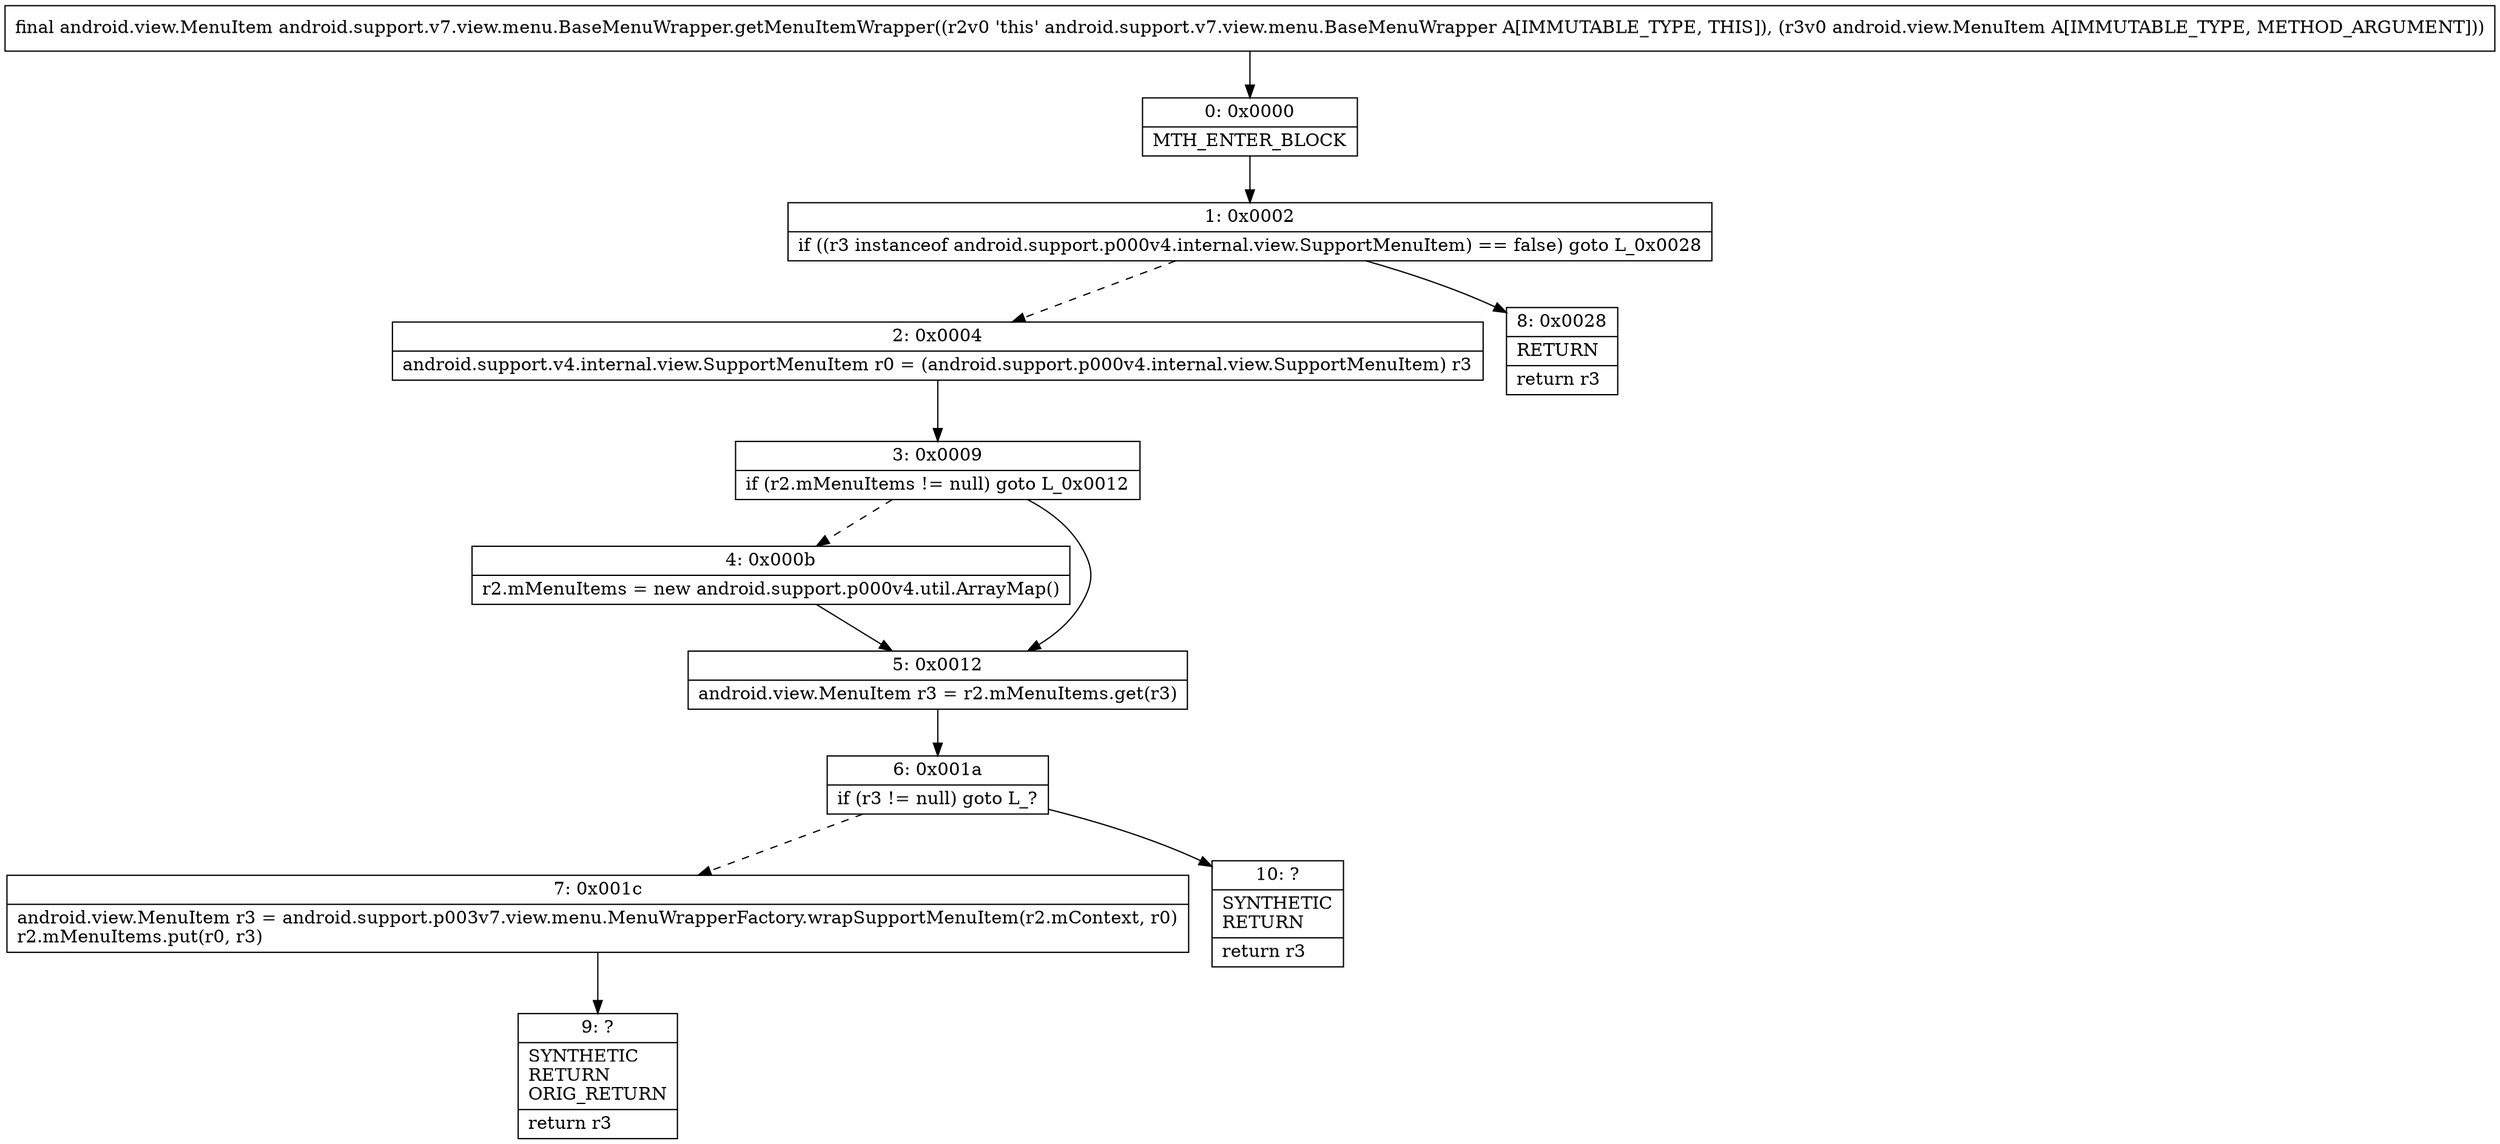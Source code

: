 digraph "CFG forandroid.support.v7.view.menu.BaseMenuWrapper.getMenuItemWrapper(Landroid\/view\/MenuItem;)Landroid\/view\/MenuItem;" {
Node_0 [shape=record,label="{0\:\ 0x0000|MTH_ENTER_BLOCK\l}"];
Node_1 [shape=record,label="{1\:\ 0x0002|if ((r3 instanceof android.support.p000v4.internal.view.SupportMenuItem) == false) goto L_0x0028\l}"];
Node_2 [shape=record,label="{2\:\ 0x0004|android.support.v4.internal.view.SupportMenuItem r0 = (android.support.p000v4.internal.view.SupportMenuItem) r3\l}"];
Node_3 [shape=record,label="{3\:\ 0x0009|if (r2.mMenuItems != null) goto L_0x0012\l}"];
Node_4 [shape=record,label="{4\:\ 0x000b|r2.mMenuItems = new android.support.p000v4.util.ArrayMap()\l}"];
Node_5 [shape=record,label="{5\:\ 0x0012|android.view.MenuItem r3 = r2.mMenuItems.get(r3)\l}"];
Node_6 [shape=record,label="{6\:\ 0x001a|if (r3 != null) goto L_?\l}"];
Node_7 [shape=record,label="{7\:\ 0x001c|android.view.MenuItem r3 = android.support.p003v7.view.menu.MenuWrapperFactory.wrapSupportMenuItem(r2.mContext, r0)\lr2.mMenuItems.put(r0, r3)\l}"];
Node_8 [shape=record,label="{8\:\ 0x0028|RETURN\l|return r3\l}"];
Node_9 [shape=record,label="{9\:\ ?|SYNTHETIC\lRETURN\lORIG_RETURN\l|return r3\l}"];
Node_10 [shape=record,label="{10\:\ ?|SYNTHETIC\lRETURN\l|return r3\l}"];
MethodNode[shape=record,label="{final android.view.MenuItem android.support.v7.view.menu.BaseMenuWrapper.getMenuItemWrapper((r2v0 'this' android.support.v7.view.menu.BaseMenuWrapper A[IMMUTABLE_TYPE, THIS]), (r3v0 android.view.MenuItem A[IMMUTABLE_TYPE, METHOD_ARGUMENT])) }"];
MethodNode -> Node_0;
Node_0 -> Node_1;
Node_1 -> Node_2[style=dashed];
Node_1 -> Node_8;
Node_2 -> Node_3;
Node_3 -> Node_4[style=dashed];
Node_3 -> Node_5;
Node_4 -> Node_5;
Node_5 -> Node_6;
Node_6 -> Node_7[style=dashed];
Node_6 -> Node_10;
Node_7 -> Node_9;
}

